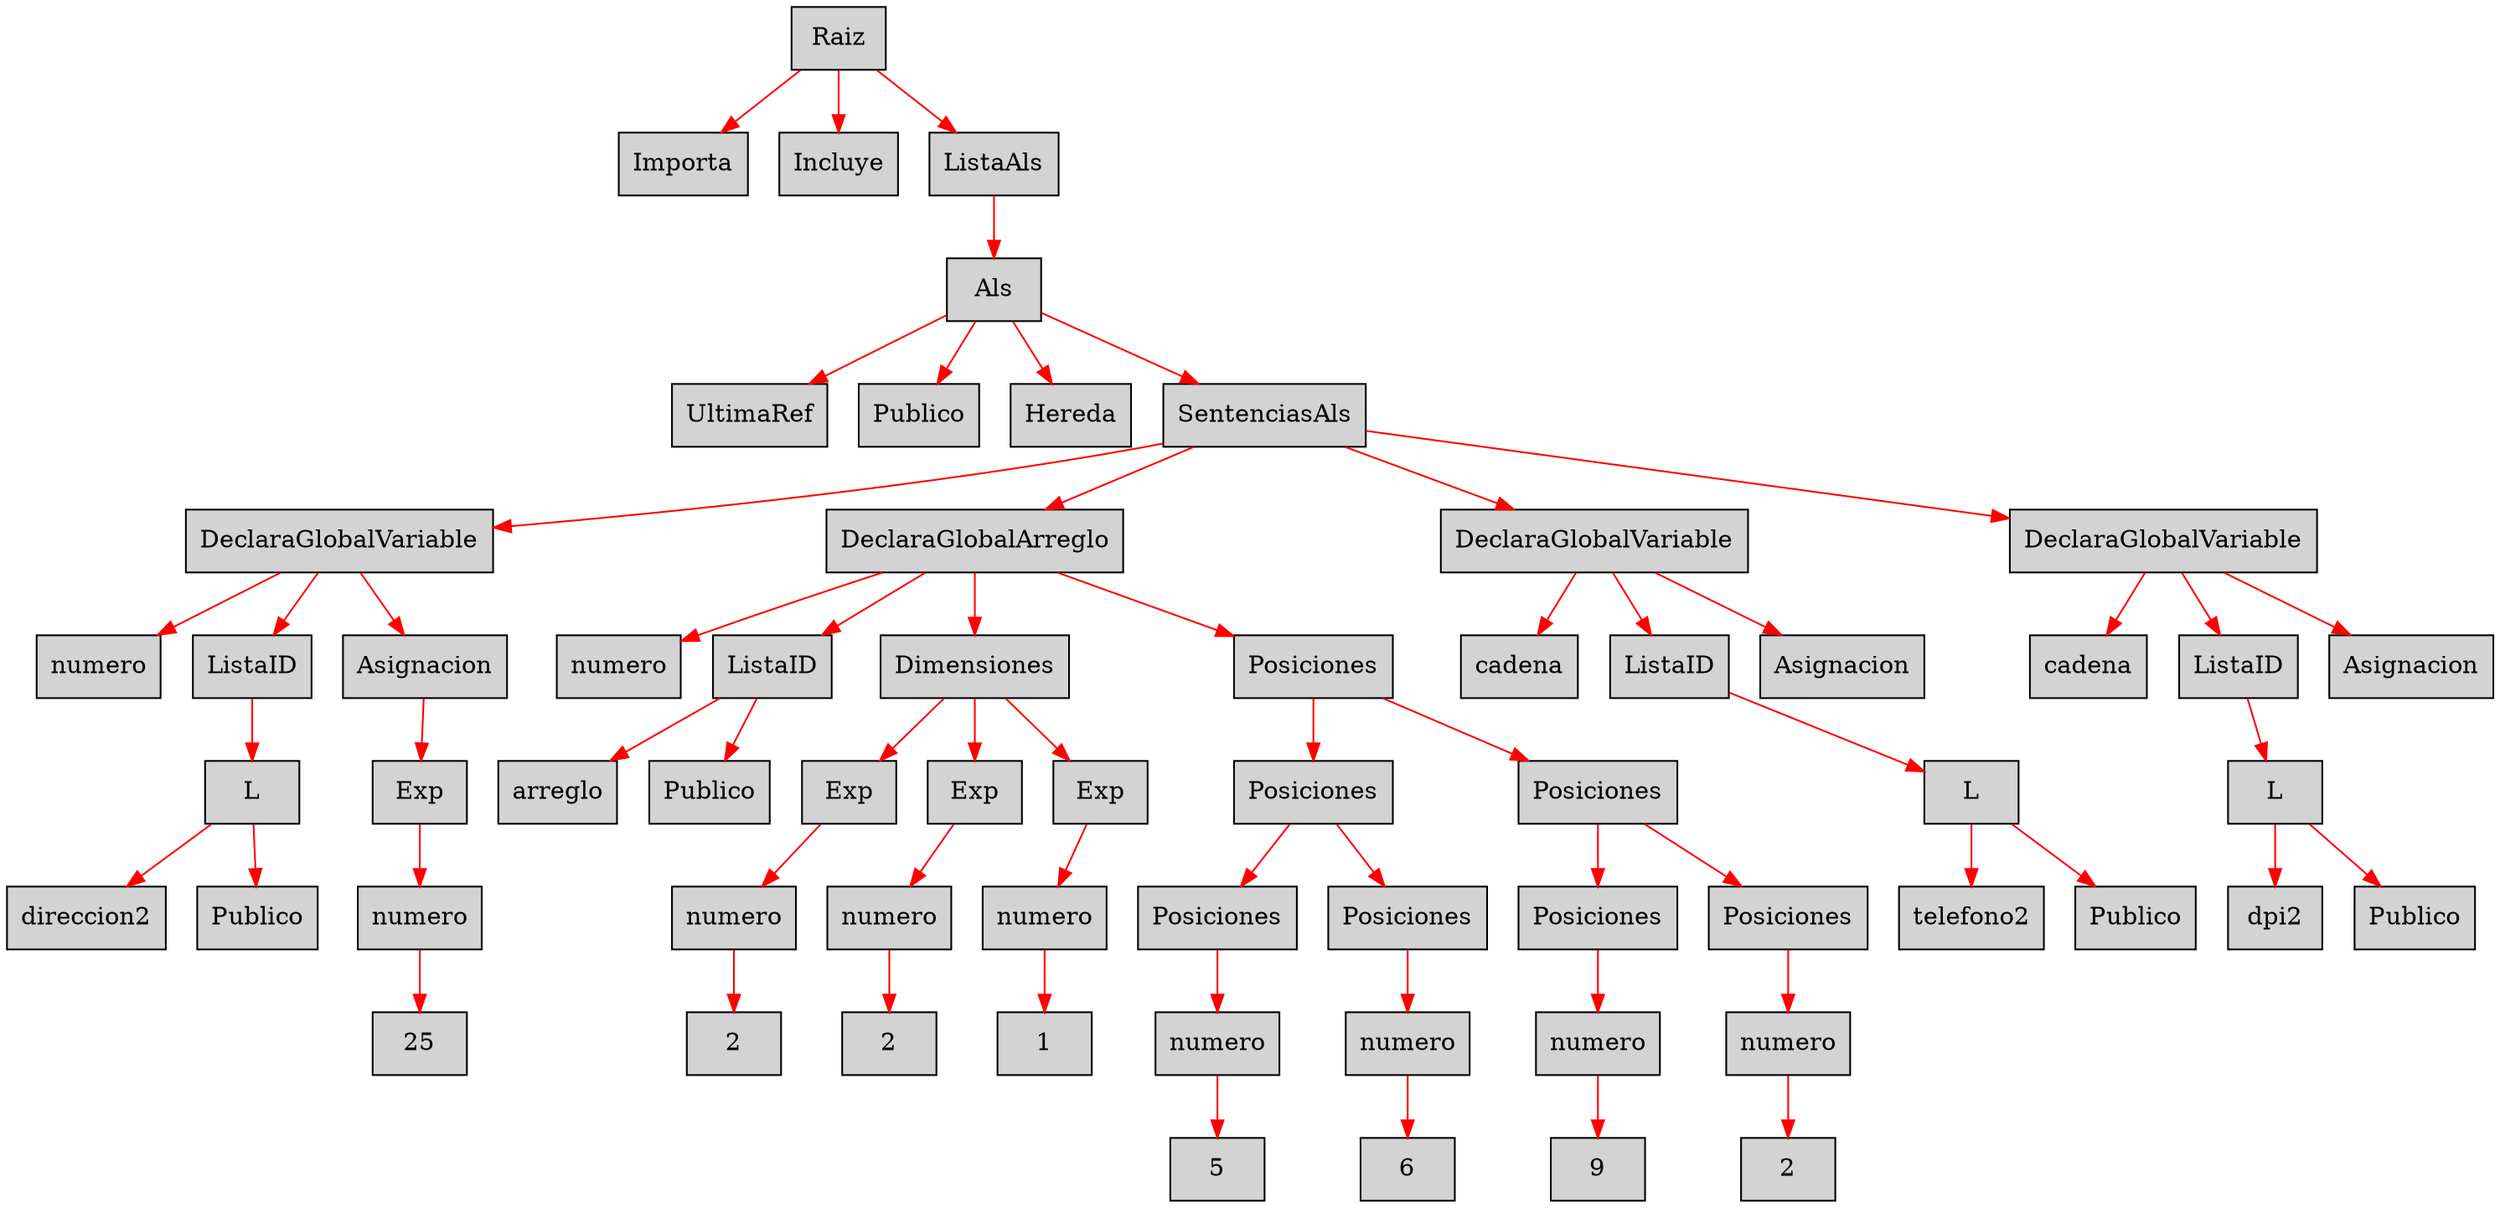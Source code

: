 digraph G {node[shape=box, style=filled]; edge[color=red]
node701999061[label="Raiz"];
 node701999061->node289662460;node289662460[label="Importa"];
 node701999061->node2117914692;node2117914692[label="Incluye"];
 node701999061->node1369437750;node1369437750[label="ListaAls"];
 node1369437750->node1172445919;node1172445919[label="Als"];
 node1172445919->node1266707354;node1266707354[label="UltimaRef"];
 node1172445919->node1395014750;node1395014750[label="Publico"];
 node1172445919->node2108051018;node2108051018[label="Hereda"];
 node1172445919->node675780547;node675780547[label="SentenciasAls"];
 node675780547->node1616111082;node1616111082[label="DeclaraGlobalVariable"];
 node1616111082->node41279858;node41279858[label="numero"];
 node1616111082->node1307458408;node1307458408[label="ListaID"];
 node1307458408->node1501779097;node1501779097[label="L"];
 node1501779097->node637572854;node637572854[label="direccion2"];
 node1501779097->node190025013;node190025013[label="Publico"];
 node1616111082->node937087564;node937087564[label="Asignacion"];
 node937087564->node1958637490;node1958637490[label="Exp"];
 node1958637490->node1454108917;node1454108917[label="numero"];
 node1454108917->node1099363632;node1099363632[label="25"];
 node675780547->node539957246;node539957246[label="DeclaraGlobalArreglo"];
 node539957246->node661335990;node661335990[label="numero"];
 node539957246->node785272822;node785272822[label="ListaID"];
 node785272822->node1477906538;node1477906538[label="arreglo"];
 node785272822->node14646385;node14646385[label="Publico"];
 node539957246->node2117592387;node2117592387[label="Dimensiones"];
 node2117592387->node584754316;node584754316[label="Exp"];
 node584754316->node1110340861;node1110340861[label="numero"];
 node1110340861->node963228733;node963228733[label="2"];
 node2117592387->node2025149358;node2025149358[label="Exp"];
 node2025149358->node264009456;node264009456[label="numero"];
 node264009456->node1040474726;node1040474726[label="2"];
 node2117592387->node1253634503;node1253634503[label="Exp"];
 node1253634503->node415429405;node415429405[label="numero"];
 node415429405->node1948585219;node1948585219[label="1"];
 node539957246->node1764710067;node1764710067[label="Posiciones"];
 node1764710067->node1687467160;node1687467160[label="Posiciones"];
 node1687467160->node1807874316;node1807874316[label="Posiciones"];
 node1807874316->node928033890;node928033890[label="numero"];
 node928033890->node609873653;node609873653[label="5"];
 node1687467160->node1705553554;node1705553554[label="Posiciones"];
 node1705553554->node29696690;node29696690[label="numero"];
 node29696690->node868531540;node868531540[label="6"];
 node1764710067->node1476510623;node1476510623[label="Posiciones"];
 node1476510623->node2021468723;node2021468723[label="Posiciones"];
 node2021468723->node1342527292;node1342527292[label="numero"];
 node1342527292->node1186819701;node1186819701[label="9"];
 node1476510623->node284577798;node284577798[label="Posiciones"];
 node284577798->node30137497;node30137497[label="numero"];
 node30137497->node2064500523;node2064500523[label="2"];
 node675780547->node1458491641;node1458491641[label="DeclaraGlobalVariable"];
 node1458491641->node1958403138;node1958403138[label="cadena"];
 node1458491641->node726333784;node726333784[label="ListaID"];
 node726333784->node1055610757;node1055610757[label="L"];
 node1055610757->node505557433;node505557433[label="telefono2"];
 node1055610757->node1012442867;node1012442867[label="Publico"];
 node1458491641->node1084495897;node1084495897[label="Asignacion"];
 node675780547->node605501687;node605501687[label="DeclaraGlobalVariable"];
 node605501687->node733444661;node733444661[label="cadena"];
 node605501687->node1377910414;node1377910414[label="ListaID"];
 node1377910414->node841318403;node841318403[label="L"];
 node841318403->node803788336;node803788336[label="dpi2"];
 node841318403->node1067345706;node1067345706[label="Publico"];
 node605501687->node1678834457;node1678834457[label="Asignacion"];

}
